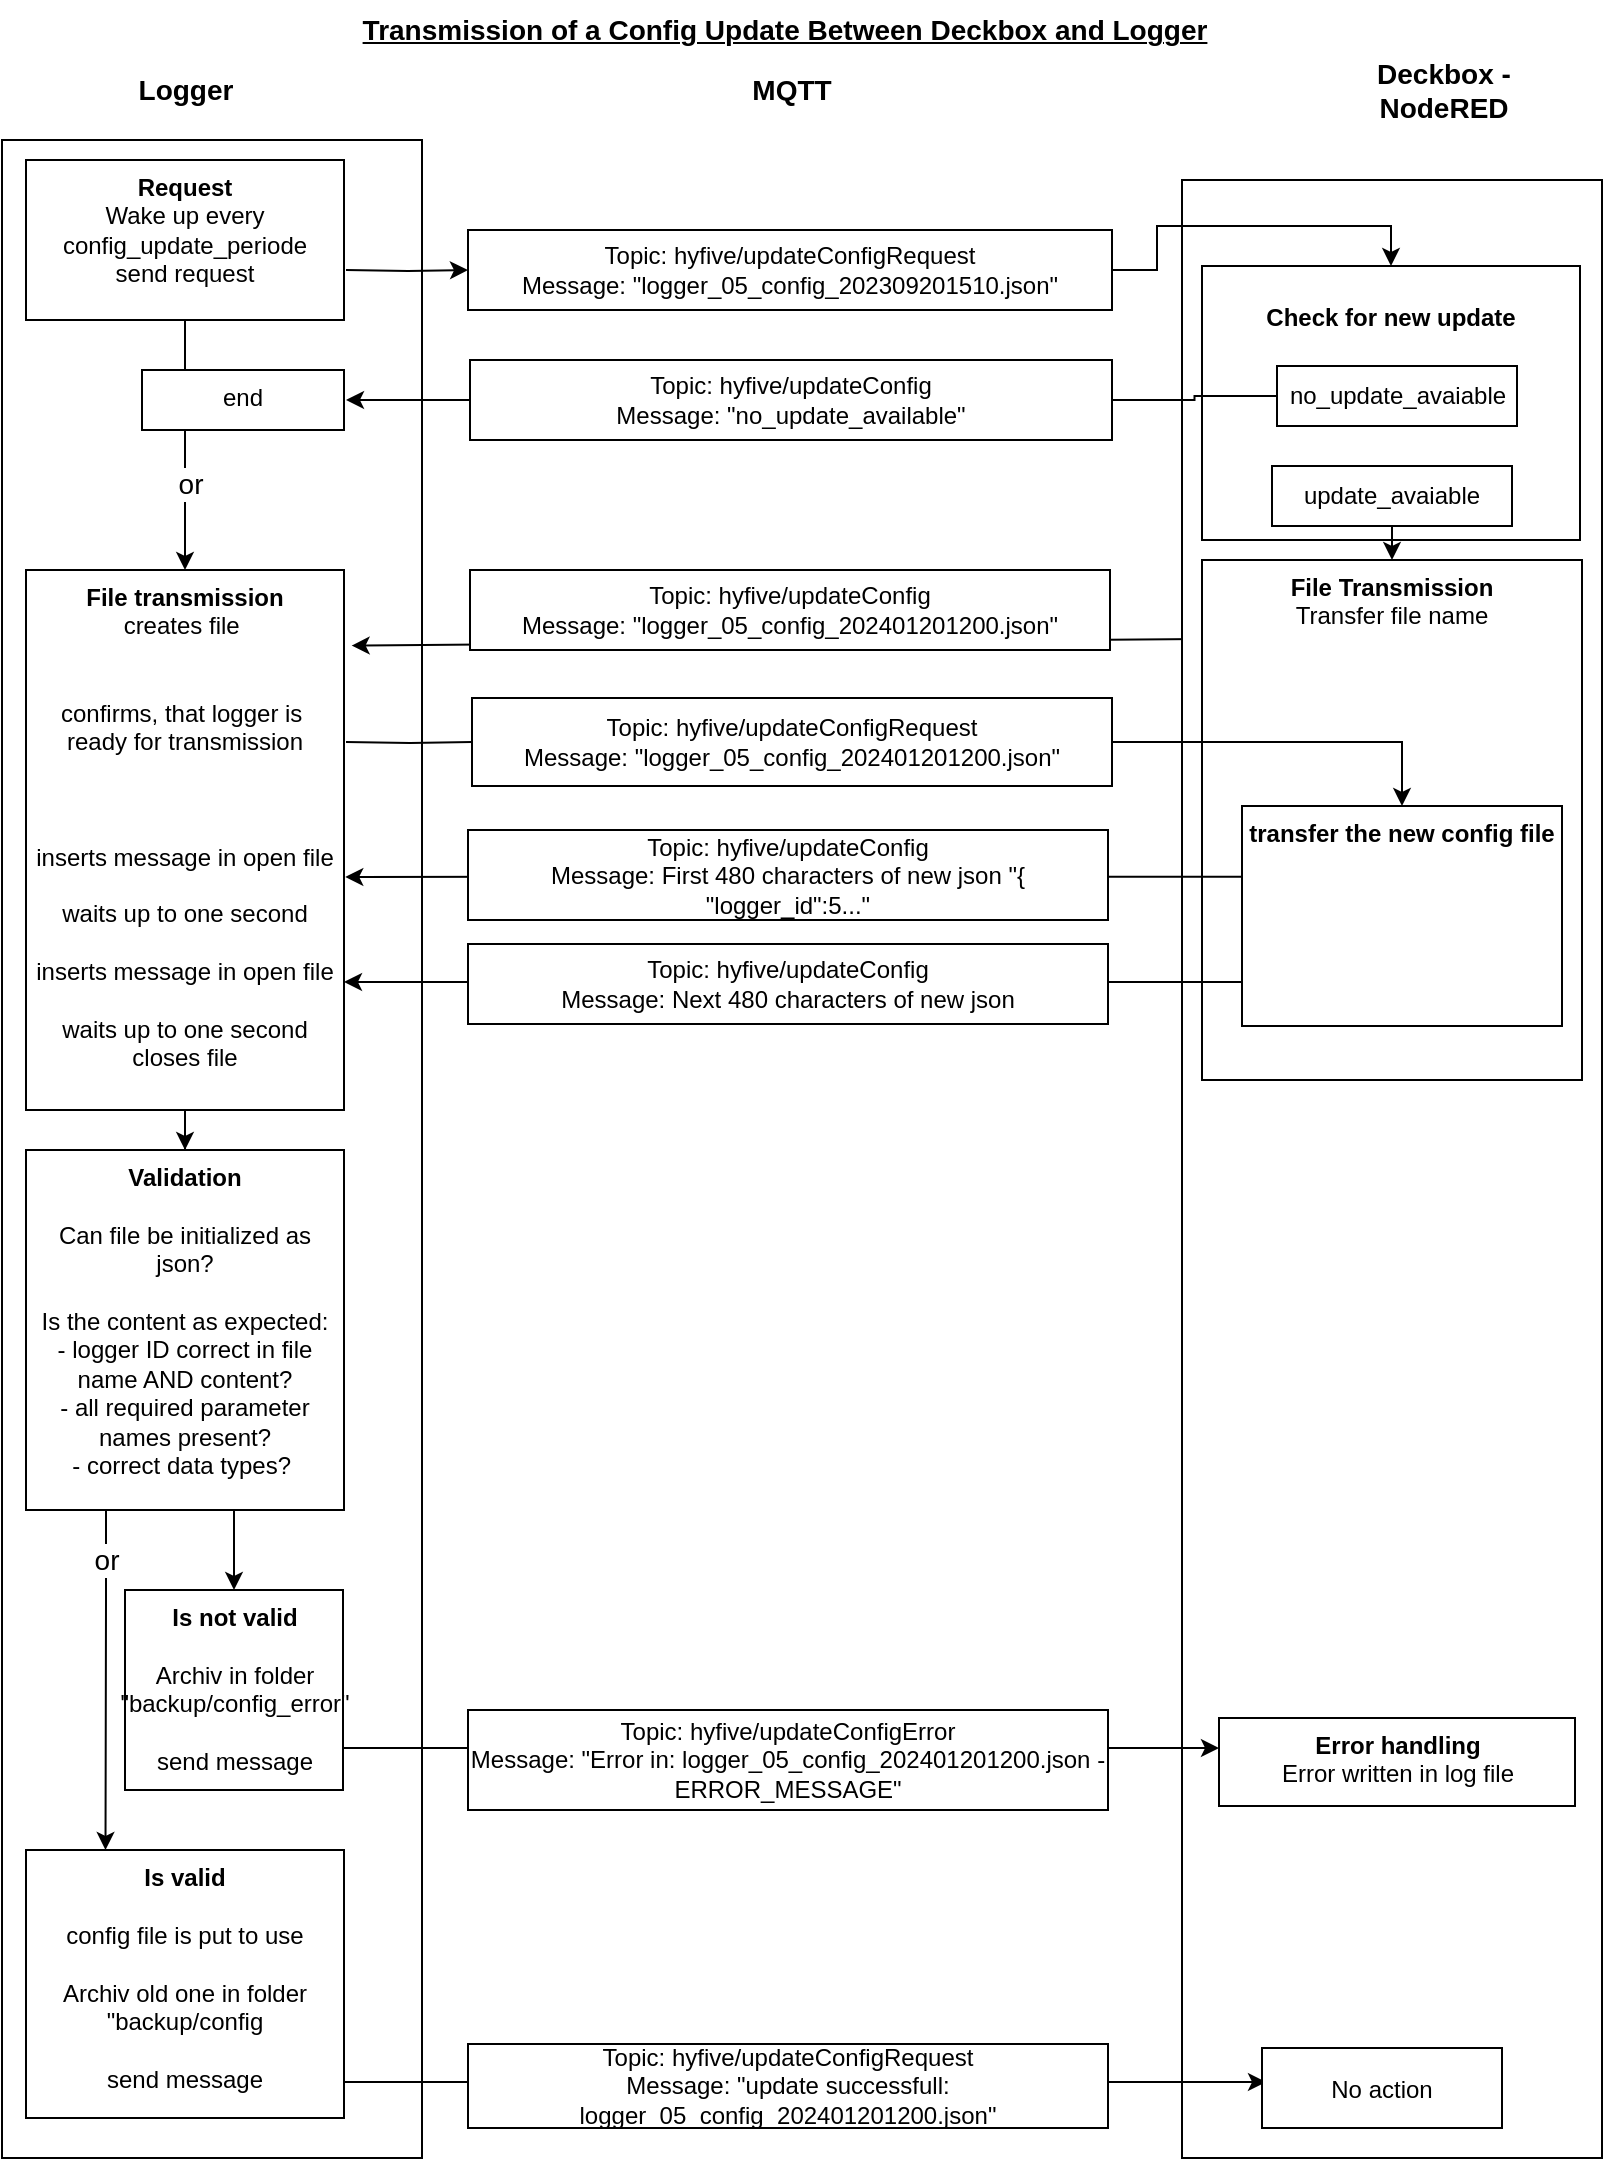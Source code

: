 <mxfile version="16.1.2" type="device"><diagram id="C5RBs43oDa-KdzZeNtuy" name="Page-1"><mxGraphModel dx="1917" dy="1236" grid="1" gridSize="10" guides="1" tooltips="1" connect="1" arrows="1" fold="1" page="1" pageScale="1" pageWidth="827" pageHeight="1169" math="0" shadow="0"><root><mxCell id="WIyWlLk6GJQsqaUBKTNV-0"/><mxCell id="WIyWlLk6GJQsqaUBKTNV-1" parent="WIyWlLk6GJQsqaUBKTNV-0"/><mxCell id="ckHPGiadriO6MuJfNhVP-6" value="" style="rounded=0;whiteSpace=wrap;html=1;" parent="WIyWlLk6GJQsqaUBKTNV-1" vertex="1"><mxGeometry x="20" y="81" width="210" height="1009" as="geometry"/></mxCell><mxCell id="ckHPGiadriO6MuJfNhVP-45" value="" style="endArrow=classic;html=1;rounded=0;fontSize=14;entryX=1.024;entryY=0.14;entryDx=0;entryDy=0;entryPerimeter=0;exitX=-0.004;exitY=0.152;exitDx=0;exitDy=0;exitPerimeter=0;" parent="WIyWlLk6GJQsqaUBKTNV-1" source="AfWpWod9vxmoqsMIMB3w-22" target="ckHPGiadriO6MuJfNhVP-15" edge="1"><mxGeometry width="50" height="50" relative="1" as="geometry"><mxPoint x="290" y="471" as="sourcePoint"/><mxPoint x="340" y="421" as="targetPoint"/></mxGeometry></mxCell><mxCell id="ckHPGiadriO6MuJfNhVP-46" style="edgeStyle=orthogonalEdgeStyle;rounded=0;orthogonalLoop=1;jettySize=auto;html=1;entryX=0.5;entryY=0;entryDx=0;entryDy=0;fontSize=14;" parent="WIyWlLk6GJQsqaUBKTNV-1" source="ckHPGiadriO6MuJfNhVP-15" target="ckHPGiadriO6MuJfNhVP-17" edge="1"><mxGeometry relative="1" as="geometry"/></mxCell><mxCell id="ckHPGiadriO6MuJfNhVP-15" value="&lt;b&gt;File transmission&lt;br&gt;&lt;/b&gt;creates file&amp;nbsp;&lt;br&gt;&lt;br&gt;&lt;br&gt;confirms, that logger is&amp;nbsp;&lt;br&gt;ready for transmission&lt;br&gt;&lt;br&gt;&lt;br&gt;&lt;br&gt;inserts message in open file&lt;br&gt;&lt;br&gt;waits up to one second&lt;br&gt;&lt;br&gt;inserts message in open file&lt;br&gt;&lt;br&gt;waits up to one second&lt;br&gt;closes file" style="rounded=0;whiteSpace=wrap;html=1;verticalAlign=top;" parent="WIyWlLk6GJQsqaUBKTNV-1" vertex="1"><mxGeometry x="32" y="296" width="159" height="270" as="geometry"/></mxCell><mxCell id="ckHPGiadriO6MuJfNhVP-40" style="edgeStyle=orthogonalEdgeStyle;rounded=0;orthogonalLoop=1;jettySize=auto;html=1;fontSize=14;" parent="WIyWlLk6GJQsqaUBKTNV-1" source="ckHPGiadriO6MuJfNhVP-7" target="ckHPGiadriO6MuJfNhVP-15" edge="1"><mxGeometry relative="1" as="geometry"/></mxCell><mxCell id="ckHPGiadriO6MuJfNhVP-41" value="or" style="edgeLabel;html=1;align=center;verticalAlign=middle;resizable=0;points=[];fontSize=14;" parent="ckHPGiadriO6MuJfNhVP-40" vertex="1" connectable="0"><mxGeometry x="0.3" y="2" relative="1" as="geometry"><mxPoint as="offset"/></mxGeometry></mxCell><mxCell id="ckHPGiadriO6MuJfNhVP-7" value="&lt;b&gt;Request&lt;/b&gt;&lt;br&gt;Wake up every&lt;br&gt;config_update_periode&lt;br&gt;send request&lt;br&gt;&lt;br&gt;&lt;br&gt;&lt;br&gt;" style="rounded=0;whiteSpace=wrap;html=1;verticalAlign=top;" parent="WIyWlLk6GJQsqaUBKTNV-1" vertex="1"><mxGeometry x="32" y="91" width="159" height="80" as="geometry"/></mxCell><mxCell id="AfWpWod9vxmoqsMIMB3w-6" value="" style="rounded=0;whiteSpace=wrap;html=1;" parent="WIyWlLk6GJQsqaUBKTNV-1" vertex="1"><mxGeometry x="610" y="101" width="210" height="989" as="geometry"/></mxCell><mxCell id="ckHPGiadriO6MuJfNhVP-2" value="&lt;b&gt;Check for new update&lt;br&gt;&lt;/b&gt;&lt;br&gt;&lt;br&gt;&lt;br&gt;&lt;br&gt;&lt;br&gt;&lt;br&gt;" style="rounded=0;whiteSpace=wrap;html=1;" parent="WIyWlLk6GJQsqaUBKTNV-1" vertex="1"><mxGeometry x="620" y="144" width="189" height="137" as="geometry"/></mxCell><mxCell id="AfWpWod9vxmoqsMIMB3w-34" value="" style="edgeStyle=orthogonalEdgeStyle;rounded=0;orthogonalLoop=1;jettySize=auto;html=1;" parent="WIyWlLk6GJQsqaUBKTNV-1" target="AfWpWod9vxmoqsMIMB3w-1" edge="1"><mxGeometry relative="1" as="geometry"><mxPoint x="192" y="146" as="sourcePoint"/></mxGeometry></mxCell><mxCell id="AfWpWod9vxmoqsMIMB3w-1" value="Topic: hyfive/updateConfigRequest&lt;br&gt;Message: &quot;logger_05_config_202309201510.json&quot;" style="rounded=0;whiteSpace=wrap;html=1;" parent="WIyWlLk6GJQsqaUBKTNV-1" vertex="1"><mxGeometry x="253" y="126" width="322" height="40" as="geometry"/></mxCell><mxCell id="AfWpWod9vxmoqsMIMB3w-3" value="&lt;b&gt;&lt;font style=&quot;font-size: 14px&quot;&gt;Logger&lt;/font&gt;&lt;/b&gt;" style="text;html=1;align=center;verticalAlign=middle;whiteSpace=wrap;rounded=0;" parent="WIyWlLk6GJQsqaUBKTNV-1" vertex="1"><mxGeometry x="81.5" y="41" width="60" height="30" as="geometry"/></mxCell><mxCell id="AfWpWod9vxmoqsMIMB3w-14" style="edgeStyle=orthogonalEdgeStyle;rounded=0;orthogonalLoop=1;jettySize=auto;html=1;exitX=0;exitY=0.5;exitDx=0;exitDy=0;entryX=1;entryY=0.5;entryDx=0;entryDy=0;startArrow=none;" parent="WIyWlLk6GJQsqaUBKTNV-1" source="ckHPGiadriO6MuJfNhVP-3" edge="1"><mxGeometry relative="1" as="geometry"><mxPoint x="192" y="211" as="targetPoint"/></mxGeometry></mxCell><mxCell id="AfWpWod9vxmoqsMIMB3w-7" value="no_update_avaiable" style="rounded=0;whiteSpace=wrap;html=1;" parent="WIyWlLk6GJQsqaUBKTNV-1" vertex="1"><mxGeometry x="657.5" y="194" width="120" height="30" as="geometry"/></mxCell><mxCell id="AfWpWod9vxmoqsMIMB3w-25" style="edgeStyle=orthogonalEdgeStyle;rounded=0;orthogonalLoop=1;jettySize=auto;html=1;exitX=0.5;exitY=1;exitDx=0;exitDy=0;entryX=0.5;entryY=0;entryDx=0;entryDy=0;" parent="WIyWlLk6GJQsqaUBKTNV-1" source="AfWpWod9vxmoqsMIMB3w-8" target="AfWpWod9vxmoqsMIMB3w-22" edge="1"><mxGeometry relative="1" as="geometry"/></mxCell><mxCell id="AfWpWod9vxmoqsMIMB3w-8" value="update_avaiable" style="rounded=0;whiteSpace=wrap;html=1;" parent="WIyWlLk6GJQsqaUBKTNV-1" vertex="1"><mxGeometry x="655" y="244" width="120" height="30" as="geometry"/></mxCell><mxCell id="AfWpWod9vxmoqsMIMB3w-9" value="&lt;font style=&quot;font-size: 14px&quot;&gt;&lt;b&gt;MQTT&lt;/b&gt;&lt;/font&gt;" style="text;html=1;align=center;verticalAlign=middle;whiteSpace=wrap;rounded=0;" parent="WIyWlLk6GJQsqaUBKTNV-1" vertex="1"><mxGeometry x="384.5" y="41" width="60" height="30" as="geometry"/></mxCell><mxCell id="AfWpWod9vxmoqsMIMB3w-10" value="&lt;font style=&quot;font-size: 14px&quot;&gt;&lt;b&gt;Deckbox - NodeRED&lt;/b&gt;&lt;/font&gt;" style="text;html=1;align=center;verticalAlign=middle;whiteSpace=wrap;rounded=0;" parent="WIyWlLk6GJQsqaUBKTNV-1" vertex="1"><mxGeometry x="705.75" y="41" width="69.5" height="30" as="geometry"/></mxCell><mxCell id="AfWpWod9vxmoqsMIMB3w-20" style="edgeStyle=orthogonalEdgeStyle;rounded=0;orthogonalLoop=1;jettySize=auto;html=1;exitX=1;exitY=0.5;exitDx=0;exitDy=0;entryX=0.5;entryY=0;entryDx=0;entryDy=0;" parent="WIyWlLk6GJQsqaUBKTNV-1" source="AfWpWod9vxmoqsMIMB3w-1" target="ckHPGiadriO6MuJfNhVP-2" edge="1"><mxGeometry relative="1" as="geometry"/></mxCell><mxCell id="AfWpWod9vxmoqsMIMB3w-22" value="&lt;b&gt;File Transmission&lt;/b&gt;&lt;br&gt;Transfer file name" style="rounded=0;whiteSpace=wrap;html=1;verticalAlign=top;" parent="WIyWlLk6GJQsqaUBKTNV-1" vertex="1"><mxGeometry x="620" y="291" width="190" height="260" as="geometry"/></mxCell><mxCell id="ckHPGiadriO6MuJfNhVP-12" style="edgeStyle=orthogonalEdgeStyle;rounded=0;orthogonalLoop=1;jettySize=auto;html=1;entryX=1.004;entryY=0.69;entryDx=0;entryDy=0;entryPerimeter=0;" parent="WIyWlLk6GJQsqaUBKTNV-1" edge="1"><mxGeometry relative="1" as="geometry"><mxPoint x="649" y="449.414" as="sourcePoint"/><mxPoint x="191.636" y="449.45" as="targetPoint"/><Array as="points"><mxPoint x="420" y="449"/></Array></mxGeometry></mxCell><mxCell id="ckHPGiadriO6MuJfNhVP-14" style="edgeStyle=orthogonalEdgeStyle;rounded=0;orthogonalLoop=1;jettySize=auto;html=1;" parent="WIyWlLk6GJQsqaUBKTNV-1" edge="1"><mxGeometry relative="1" as="geometry"><mxPoint x="649" y="502" as="sourcePoint"/><mxPoint x="191" y="502" as="targetPoint"/><Array as="points"><mxPoint x="420" y="502"/></Array></mxGeometry></mxCell><mxCell id="AfWpWod9vxmoqsMIMB3w-28" value="&lt;b&gt;transfer the new config file&lt;/b&gt;" style="rounded=0;whiteSpace=wrap;html=1;verticalAlign=top;" parent="WIyWlLk6GJQsqaUBKTNV-1" vertex="1"><mxGeometry x="640" y="414" width="160" height="110" as="geometry"/></mxCell><mxCell id="AfWpWod9vxmoqsMIMB3w-36" style="edgeStyle=orthogonalEdgeStyle;rounded=0;orthogonalLoop=1;jettySize=auto;html=1;exitX=1;exitY=0.5;exitDx=0;exitDy=0;entryX=0.5;entryY=0;entryDx=0;entryDy=0;startArrow=none;" parent="WIyWlLk6GJQsqaUBKTNV-1" source="ckHPGiadriO6MuJfNhVP-9" target="AfWpWod9vxmoqsMIMB3w-28" edge="1"><mxGeometry relative="1" as="geometry"><mxPoint x="192" y="386" as="sourcePoint"/></mxGeometry></mxCell><mxCell id="ckHPGiadriO6MuJfNhVP-3" value="Topic: hyfive/updateConfig&lt;br&gt;Message: &quot;no_update_available&quot;" style="rounded=0;whiteSpace=wrap;html=1;" parent="WIyWlLk6GJQsqaUBKTNV-1" vertex="1"><mxGeometry x="254" y="191" width="321" height="40" as="geometry"/></mxCell><mxCell id="ckHPGiadriO6MuJfNhVP-4" value="" style="edgeStyle=orthogonalEdgeStyle;rounded=0;orthogonalLoop=1;jettySize=auto;html=1;exitX=0;exitY=0.5;exitDx=0;exitDy=0;entryX=1;entryY=0.5;entryDx=0;entryDy=0;endArrow=none;" parent="WIyWlLk6GJQsqaUBKTNV-1" source="AfWpWod9vxmoqsMIMB3w-7" target="ckHPGiadriO6MuJfNhVP-3" edge="1"><mxGeometry relative="1" as="geometry"><mxPoint x="680.5" y="211" as="sourcePoint"/><mxPoint x="192" y="211" as="targetPoint"/></mxGeometry></mxCell><mxCell id="ckHPGiadriO6MuJfNhVP-8" value="Topic: hyfive/updateConfig&lt;br&gt;Message: &quot;logger_05_config_202401201200.json&quot;" style="rounded=0;whiteSpace=wrap;html=1;" parent="WIyWlLk6GJQsqaUBKTNV-1" vertex="1"><mxGeometry x="254" y="296" width="320" height="40" as="geometry"/></mxCell><mxCell id="ckHPGiadriO6MuJfNhVP-10" value="Topic: hyfive/updateConfig&lt;br&gt;Message: First 480 characters of new json &quot;{ &quot;logger_id&quot;:5...&quot;" style="rounded=0;whiteSpace=wrap;html=1;" parent="WIyWlLk6GJQsqaUBKTNV-1" vertex="1"><mxGeometry x="253" y="426" width="320" height="45" as="geometry"/></mxCell><mxCell id="ckHPGiadriO6MuJfNhVP-13" value="Topic: hyfive/updateConfig&lt;br&gt;Message: Next 480 characters of new json" style="rounded=0;whiteSpace=wrap;html=1;" parent="WIyWlLk6GJQsqaUBKTNV-1" vertex="1"><mxGeometry x="253" y="483" width="320" height="40" as="geometry"/></mxCell><mxCell id="ckHPGiadriO6MuJfNhVP-47" style="edgeStyle=orthogonalEdgeStyle;rounded=0;orthogonalLoop=1;jettySize=auto;html=1;entryX=0.25;entryY=0;entryDx=0;entryDy=0;fontSize=14;" parent="WIyWlLk6GJQsqaUBKTNV-1" source="ckHPGiadriO6MuJfNhVP-17" target="ckHPGiadriO6MuJfNhVP-25" edge="1"><mxGeometry relative="1" as="geometry"><Array as="points"><mxPoint x="72" y="811"/><mxPoint x="72" y="811"/></Array></mxGeometry></mxCell><mxCell id="ckHPGiadriO6MuJfNhVP-49" value="or" style="edgeLabel;html=1;align=center;verticalAlign=middle;resizable=0;points=[];fontSize=14;" parent="ckHPGiadriO6MuJfNhVP-47" vertex="1" connectable="0"><mxGeometry x="-0.645" relative="1" as="geometry"><mxPoint y="-5" as="offset"/></mxGeometry></mxCell><mxCell id="ckHPGiadriO6MuJfNhVP-48" style="edgeStyle=orthogonalEdgeStyle;rounded=0;orthogonalLoop=1;jettySize=auto;html=1;fontSize=14;" parent="WIyWlLk6GJQsqaUBKTNV-1" source="ckHPGiadriO6MuJfNhVP-17" target="ckHPGiadriO6MuJfNhVP-19" edge="1"><mxGeometry relative="1" as="geometry"><Array as="points"><mxPoint x="136" y="781"/><mxPoint x="136" y="781"/></Array></mxGeometry></mxCell><mxCell id="ckHPGiadriO6MuJfNhVP-17" value="&lt;b&gt;Validation&lt;br&gt;&lt;/b&gt;&lt;br&gt;Can file be initialized as json?&lt;br&gt;&lt;br&gt;Is the content as expected:&lt;br&gt;- logger ID correct in file name AND content?&lt;br&gt;- all required parameter names present?&lt;br&gt;- correct data types?&amp;nbsp;" style="rounded=0;whiteSpace=wrap;html=1;verticalAlign=top;" parent="WIyWlLk6GJQsqaUBKTNV-1" vertex="1"><mxGeometry x="32" y="586" width="159" height="180" as="geometry"/></mxCell><mxCell id="ckHPGiadriO6MuJfNhVP-23" style="edgeStyle=orthogonalEdgeStyle;rounded=0;orthogonalLoop=1;jettySize=auto;html=1;" parent="WIyWlLk6GJQsqaUBKTNV-1" source="ckHPGiadriO6MuJfNhVP-19" target="ckHPGiadriO6MuJfNhVP-24" edge="1"><mxGeometry relative="1" as="geometry"><Array as="points"><mxPoint x="521" y="885"/><mxPoint x="521" y="885"/></Array></mxGeometry></mxCell><mxCell id="ckHPGiadriO6MuJfNhVP-19" value="&lt;b&gt;Is not valid&lt;br&gt;&lt;/b&gt;&lt;br&gt;Archiv in folder &quot;backup/config_error&quot;&lt;br&gt;&lt;br&gt;send message" style="rounded=0;whiteSpace=wrap;html=1;verticalAlign=top;" parent="WIyWlLk6GJQsqaUBKTNV-1" vertex="1"><mxGeometry x="81.5" y="806" width="109" height="100" as="geometry"/></mxCell><mxCell id="ckHPGiadriO6MuJfNhVP-21" value="Topic: hyfive/updateConfigError&lt;br&gt;Message: &quot;Error in: logger_05_config_202401201200.json - ERROR_MESSAGE&quot;" style="rounded=0;whiteSpace=wrap;html=1;" parent="WIyWlLk6GJQsqaUBKTNV-1" vertex="1"><mxGeometry x="253" y="866" width="320" height="50" as="geometry"/></mxCell><mxCell id="ckHPGiadriO6MuJfNhVP-24" value="&lt;b&gt;Error handling&lt;/b&gt;&lt;br&gt;Error written in log file" style="rounded=0;whiteSpace=wrap;html=1;verticalAlign=top;" parent="WIyWlLk6GJQsqaUBKTNV-1" vertex="1"><mxGeometry x="628.5" y="870" width="178" height="44" as="geometry"/></mxCell><mxCell id="ckHPGiadriO6MuJfNhVP-25" value="&lt;b&gt;Is valid&lt;br&gt;&lt;/b&gt;&lt;br&gt;config file is put to use&lt;br&gt;&lt;br&gt;Archiv old one in folder&lt;br&gt;&quot;backup/config&lt;br&gt;&lt;br&gt;send message&lt;br&gt;" style="rounded=0;whiteSpace=wrap;html=1;verticalAlign=top;" parent="WIyWlLk6GJQsqaUBKTNV-1" vertex="1"><mxGeometry x="32" y="936" width="159" height="134" as="geometry"/></mxCell><mxCell id="ckHPGiadriO6MuJfNhVP-28" style="edgeStyle=orthogonalEdgeStyle;rounded=0;orthogonalLoop=1;jettySize=auto;html=1;" parent="WIyWlLk6GJQsqaUBKTNV-1" edge="1"><mxGeometry relative="1" as="geometry"><mxPoint x="191" y="1052" as="sourcePoint"/><mxPoint x="652" y="1052" as="targetPoint"/><Array as="points"><mxPoint x="521.5" y="1052"/><mxPoint x="521.5" y="1052"/></Array></mxGeometry></mxCell><mxCell id="ckHPGiadriO6MuJfNhVP-29" value="Topic: hyfive/updateConfigRequest&lt;br&gt;Message: &quot;update successfull: logger_05_config_202401201200.json&quot;" style="rounded=0;whiteSpace=wrap;html=1;" parent="WIyWlLk6GJQsqaUBKTNV-1" vertex="1"><mxGeometry x="253" y="1033" width="320" height="42" as="geometry"/></mxCell><mxCell id="ckHPGiadriO6MuJfNhVP-35" value="end&lt;br&gt;&lt;br&gt;&lt;br&gt;" style="rounded=0;whiteSpace=wrap;html=1;verticalAlign=top;" parent="WIyWlLk6GJQsqaUBKTNV-1" vertex="1"><mxGeometry x="90" y="196" width="101" height="30" as="geometry"/></mxCell><mxCell id="ckHPGiadriO6MuJfNhVP-36" style="edgeStyle=orthogonalEdgeStyle;rounded=0;orthogonalLoop=1;jettySize=auto;html=1;exitX=0.5;exitY=1;exitDx=0;exitDy=0;fontSize=14;" parent="WIyWlLk6GJQsqaUBKTNV-1" source="ckHPGiadriO6MuJfNhVP-7" target="ckHPGiadriO6MuJfNhVP-7" edge="1"><mxGeometry relative="1" as="geometry"/></mxCell><mxCell id="ckHPGiadriO6MuJfNhVP-50" value="&lt;span style=&quot;font-size: 12px&quot;&gt;No action&lt;/span&gt;" style="rounded=0;whiteSpace=wrap;html=1;fontSize=14;" parent="WIyWlLk6GJQsqaUBKTNV-1" vertex="1"><mxGeometry x="650" y="1035" width="120" height="40" as="geometry"/></mxCell><mxCell id="ckHPGiadriO6MuJfNhVP-51" value="&lt;b&gt;&lt;font style=&quot;font-size: 14px&quot;&gt;Transmission of a Config Update Between Deckbox and Logger&lt;/font&gt;&lt;/b&gt;" style="text;html=1;align=center;verticalAlign=middle;whiteSpace=wrap;rounded=0;fontStyle=4" parent="WIyWlLk6GJQsqaUBKTNV-1" vertex="1"><mxGeometry x="81.5" y="11" width="658.5" height="30" as="geometry"/></mxCell><mxCell id="nxtUt8ZfPVznxaR3GYBR-0" value="" style="edgeStyle=orthogonalEdgeStyle;rounded=0;orthogonalLoop=1;jettySize=auto;html=1;entryX=0;entryY=0.5;entryDx=0;entryDy=0;endArrow=none;" parent="WIyWlLk6GJQsqaUBKTNV-1" target="ckHPGiadriO6MuJfNhVP-9" edge="1"><mxGeometry relative="1" as="geometry"><mxPoint x="192" y="382" as="sourcePoint"/><mxPoint x="720" y="414" as="targetPoint"/></mxGeometry></mxCell><mxCell id="ckHPGiadriO6MuJfNhVP-9" value="Topic: hyfive/updateConfigRequest&lt;br&gt;Message:&amp;nbsp;&quot;logger_05_config_202401201200.json&quot;" style="rounded=0;whiteSpace=wrap;html=1;" parent="WIyWlLk6GJQsqaUBKTNV-1" vertex="1"><mxGeometry x="255" y="360" width="320" height="44" as="geometry"/></mxCell></root></mxGraphModel></diagram></mxfile>